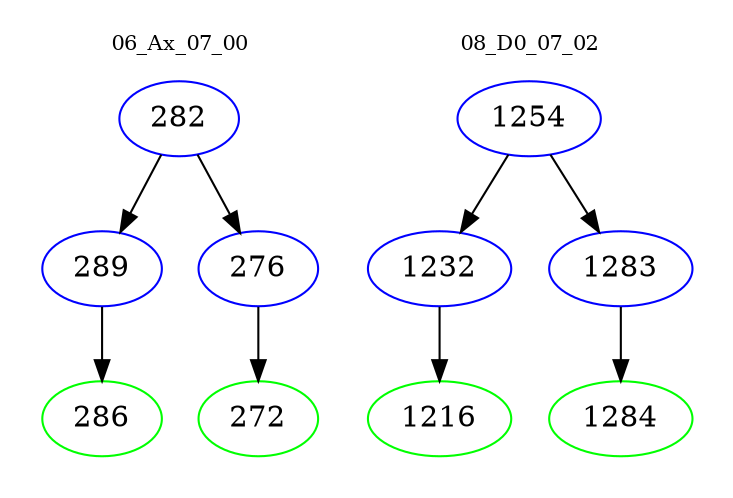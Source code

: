 digraph{
subgraph cluster_0 {
color = white
label = "06_Ax_07_00";
fontsize=10;
T0_282 [label="282", color="blue"]
T0_282 -> T0_289 [color="black"]
T0_289 [label="289", color="blue"]
T0_289 -> T0_286 [color="black"]
T0_286 [label="286", color="green"]
T0_282 -> T0_276 [color="black"]
T0_276 [label="276", color="blue"]
T0_276 -> T0_272 [color="black"]
T0_272 [label="272", color="green"]
}
subgraph cluster_1 {
color = white
label = "08_D0_07_02";
fontsize=10;
T1_1254 [label="1254", color="blue"]
T1_1254 -> T1_1232 [color="black"]
T1_1232 [label="1232", color="blue"]
T1_1232 -> T1_1216 [color="black"]
T1_1216 [label="1216", color="green"]
T1_1254 -> T1_1283 [color="black"]
T1_1283 [label="1283", color="blue"]
T1_1283 -> T1_1284 [color="black"]
T1_1284 [label="1284", color="green"]
}
}
